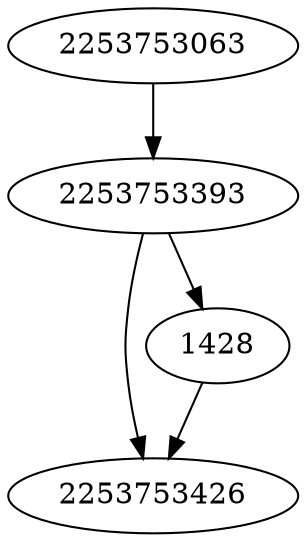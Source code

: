 strict digraph  {
2253753393;
2253753426;
1428;
2253753063;
2253753393 -> 1428;
2253753393 -> 2253753426;
1428 -> 2253753426;
2253753063 -> 2253753393;
}
